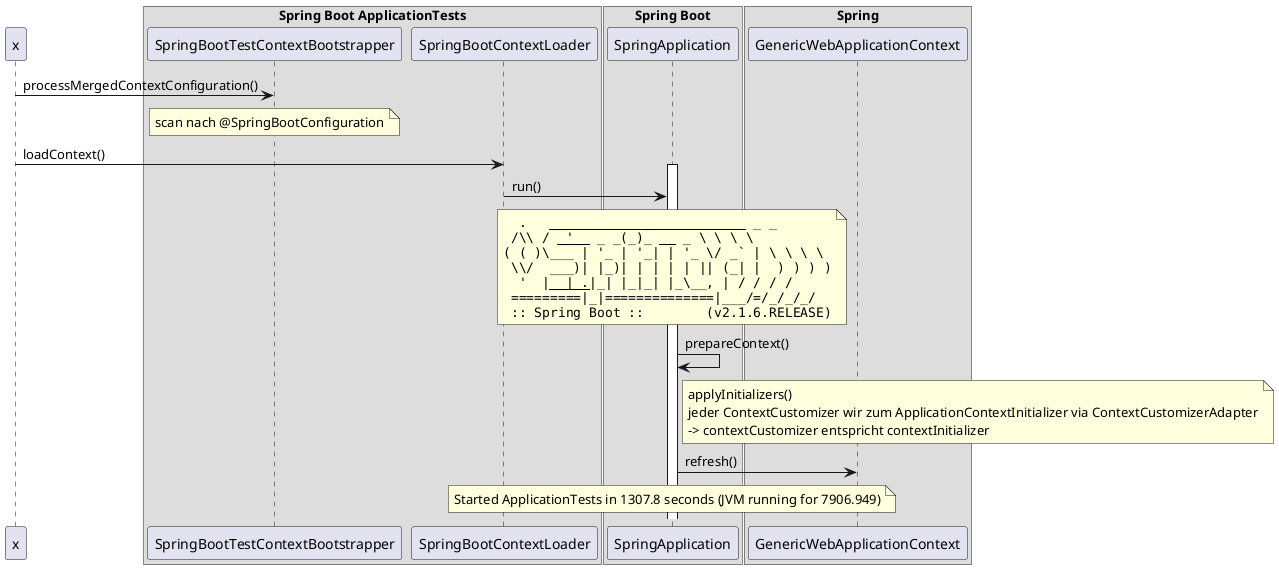 @startuml
participant x
box Spring Boot ApplicationTests
    participant SpringBootTestContextBootstrapper
    participant SpringBootContextLoader
end box
box Spring Boot
    participant SpringApplication
end box
box Spring
    participant GenericWebApplicationContext
end box

x -> SpringBootTestContextBootstrapper: processMergedContextConfiguration()
note over SpringBootTestContextBootstrapper: scan nach @SpringBootConfiguration

x -> SpringBootContextLoader: loadContext()

activate SpringApplication
SpringBootContextLoader -> SpringApplication: run()
note over SpringApplication
""  .   ____          _            __ _ _""
"" /\\ / ___'_ __ _ _(_)_ __  __ _ \ \ \ \""
""( ( )\___ | '_ | '_| | '_ \/ _` | \ \ \ \""
"" \\/  ___)| |_)| | | | | || (_| |  ) ) ) )""
""  '  |____| .__|_| |_|_| |_\__, | / / / /""
"" =========|_|==============|___/=/_/_/_/""
"" :: Spring Boot ::        (v2.1.6.RELEASE)""
end note

SpringApplication -> SpringApplication: prepareContext()
note right of SpringApplication
    applyInitializers()
    jeder ContextCustomizer wir zum ApplicationContextInitializer via ContextCustomizerAdapter
    -> contextCustomizer entspricht contextInitializer
end note

SpringApplication -> GenericWebApplicationContext: refresh()
note over SpringApplication: Started ApplicationTests in 1307.8 seconds (JVM running for 7906.949)
@enduml